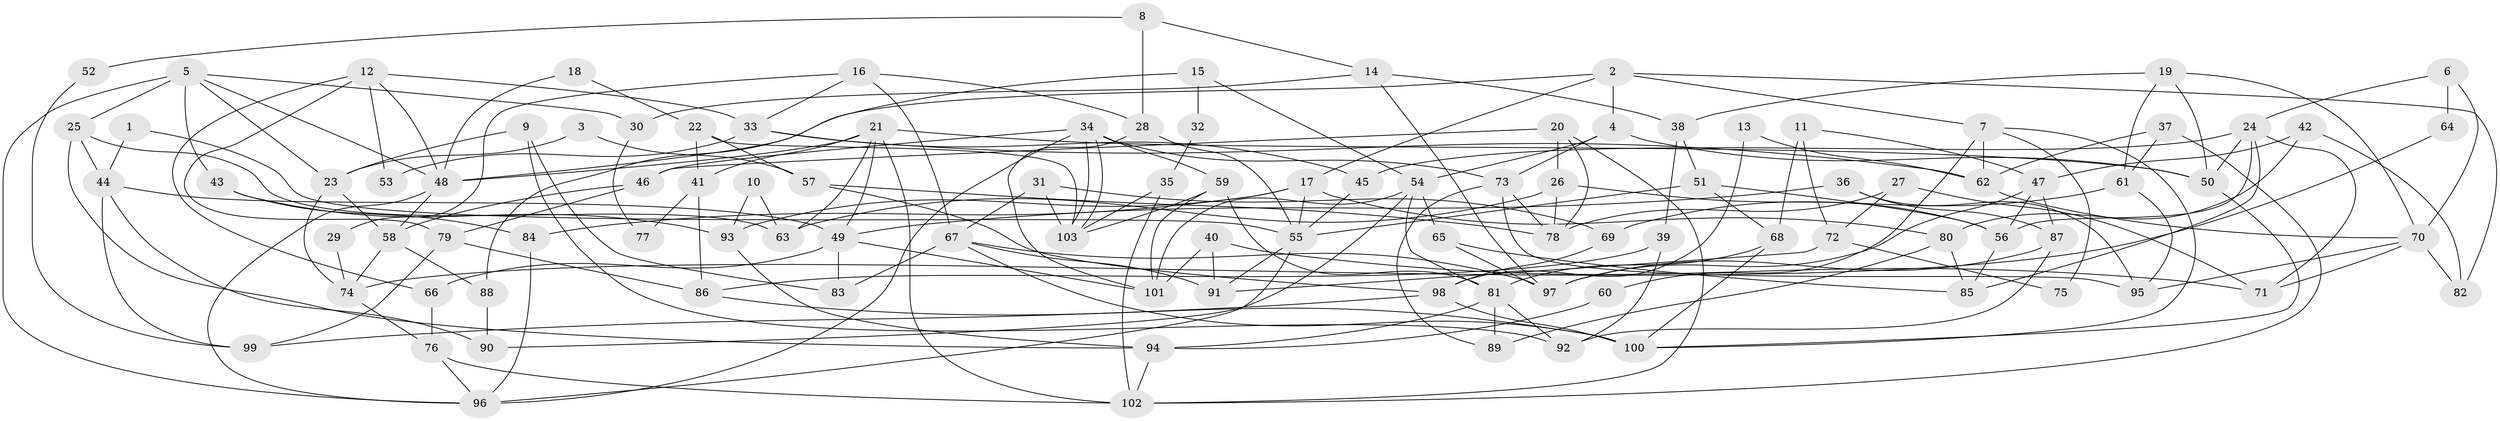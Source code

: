 // coarse degree distribution, {2: 0.11940298507462686, 7: 0.1791044776119403, 4: 0.11940298507462686, 3: 0.23880597014925373, 8: 0.07462686567164178, 5: 0.08955223880597014, 6: 0.13432835820895522, 10: 0.014925373134328358, 9: 0.029850746268656716}
// Generated by graph-tools (version 1.1) at 2025/52/02/27/25 19:52:07]
// undirected, 103 vertices, 206 edges
graph export_dot {
graph [start="1"]
  node [color=gray90,style=filled];
  1;
  2;
  3;
  4;
  5;
  6;
  7;
  8;
  9;
  10;
  11;
  12;
  13;
  14;
  15;
  16;
  17;
  18;
  19;
  20;
  21;
  22;
  23;
  24;
  25;
  26;
  27;
  28;
  29;
  30;
  31;
  32;
  33;
  34;
  35;
  36;
  37;
  38;
  39;
  40;
  41;
  42;
  43;
  44;
  45;
  46;
  47;
  48;
  49;
  50;
  51;
  52;
  53;
  54;
  55;
  56;
  57;
  58;
  59;
  60;
  61;
  62;
  63;
  64;
  65;
  66;
  67;
  68;
  69;
  70;
  71;
  72;
  73;
  74;
  75;
  76;
  77;
  78;
  79;
  80;
  81;
  82;
  83;
  84;
  85;
  86;
  87;
  88;
  89;
  90;
  91;
  92;
  93;
  94;
  95;
  96;
  97;
  98;
  99;
  100;
  101;
  102;
  103;
  1 -- 44;
  1 -- 55;
  2 -- 48;
  2 -- 7;
  2 -- 4;
  2 -- 17;
  2 -- 82;
  3 -- 57;
  3 -- 23;
  4 -- 73;
  4 -- 50;
  4 -- 54;
  5 -- 25;
  5 -- 48;
  5 -- 23;
  5 -- 30;
  5 -- 43;
  5 -- 96;
  6 -- 70;
  6 -- 24;
  6 -- 64;
  7 -- 62;
  7 -- 100;
  7 -- 60;
  7 -- 75;
  8 -- 14;
  8 -- 28;
  8 -- 52;
  9 -- 92;
  9 -- 23;
  9 -- 83;
  10 -- 93;
  10 -- 63;
  11 -- 68;
  11 -- 47;
  11 -- 72;
  12 -- 66;
  12 -- 48;
  12 -- 33;
  12 -- 53;
  12 -- 79;
  13 -- 62;
  13 -- 98;
  14 -- 97;
  14 -- 38;
  14 -- 30;
  15 -- 54;
  15 -- 88;
  15 -- 32;
  16 -- 28;
  16 -- 33;
  16 -- 29;
  16 -- 67;
  17 -- 84;
  17 -- 55;
  17 -- 80;
  17 -- 93;
  18 -- 22;
  18 -- 48;
  19 -- 50;
  19 -- 70;
  19 -- 38;
  19 -- 61;
  20 -- 78;
  20 -- 46;
  20 -- 26;
  20 -- 102;
  21 -- 50;
  21 -- 102;
  21 -- 41;
  21 -- 48;
  21 -- 49;
  21 -- 63;
  22 -- 103;
  22 -- 41;
  22 -- 57;
  23 -- 58;
  23 -- 74;
  24 -- 50;
  24 -- 56;
  24 -- 45;
  24 -- 71;
  24 -- 85;
  25 -- 94;
  25 -- 63;
  25 -- 44;
  26 -- 56;
  26 -- 63;
  26 -- 78;
  27 -- 78;
  27 -- 72;
  27 -- 71;
  28 -- 101;
  28 -- 55;
  29 -- 74;
  30 -- 77;
  31 -- 67;
  31 -- 103;
  31 -- 69;
  32 -- 35;
  33 -- 45;
  33 -- 53;
  33 -- 62;
  34 -- 96;
  34 -- 103;
  34 -- 103;
  34 -- 46;
  34 -- 59;
  34 -- 73;
  35 -- 102;
  35 -- 103;
  36 -- 49;
  36 -- 95;
  36 -- 87;
  37 -- 62;
  37 -- 61;
  37 -- 102;
  38 -- 51;
  38 -- 39;
  39 -- 92;
  39 -- 86;
  40 -- 71;
  40 -- 101;
  40 -- 91;
  41 -- 86;
  41 -- 77;
  42 -- 80;
  42 -- 47;
  42 -- 82;
  43 -- 93;
  43 -- 84;
  44 -- 49;
  44 -- 90;
  44 -- 99;
  45 -- 55;
  46 -- 79;
  46 -- 58;
  47 -- 87;
  47 -- 97;
  47 -- 56;
  48 -- 96;
  48 -- 58;
  49 -- 83;
  49 -- 66;
  49 -- 101;
  50 -- 100;
  51 -- 56;
  51 -- 55;
  51 -- 68;
  52 -- 99;
  54 -- 101;
  54 -- 65;
  54 -- 81;
  54 -- 90;
  55 -- 96;
  55 -- 91;
  56 -- 85;
  57 -- 98;
  57 -- 78;
  58 -- 74;
  58 -- 88;
  59 -- 81;
  59 -- 101;
  59 -- 103;
  60 -- 94;
  61 -- 95;
  61 -- 69;
  62 -- 70;
  64 -- 74;
  65 -- 85;
  65 -- 97;
  66 -- 76;
  67 -- 91;
  67 -- 83;
  67 -- 97;
  67 -- 100;
  68 -- 100;
  68 -- 81;
  69 -- 98;
  70 -- 71;
  70 -- 82;
  70 -- 95;
  72 -- 91;
  72 -- 75;
  73 -- 78;
  73 -- 89;
  73 -- 95;
  74 -- 76;
  76 -- 102;
  76 -- 96;
  79 -- 99;
  79 -- 86;
  80 -- 89;
  80 -- 85;
  81 -- 89;
  81 -- 92;
  81 -- 94;
  84 -- 96;
  86 -- 100;
  87 -- 97;
  87 -- 92;
  88 -- 90;
  93 -- 94;
  94 -- 102;
  98 -- 100;
  98 -- 99;
}
